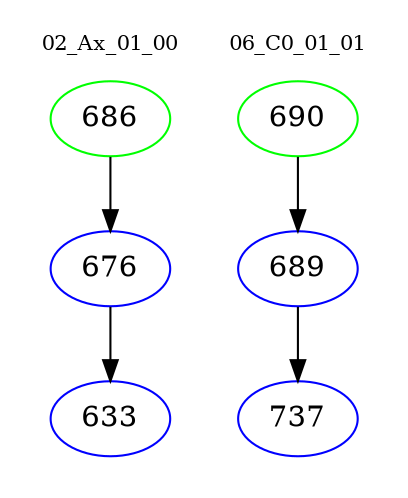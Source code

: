 digraph{
subgraph cluster_0 {
color = white
label = "02_Ax_01_00";
fontsize=10;
T0_686 [label="686", color="green"]
T0_686 -> T0_676 [color="black"]
T0_676 [label="676", color="blue"]
T0_676 -> T0_633 [color="black"]
T0_633 [label="633", color="blue"]
}
subgraph cluster_1 {
color = white
label = "06_C0_01_01";
fontsize=10;
T1_690 [label="690", color="green"]
T1_690 -> T1_689 [color="black"]
T1_689 [label="689", color="blue"]
T1_689 -> T1_737 [color="black"]
T1_737 [label="737", color="blue"]
}
}
